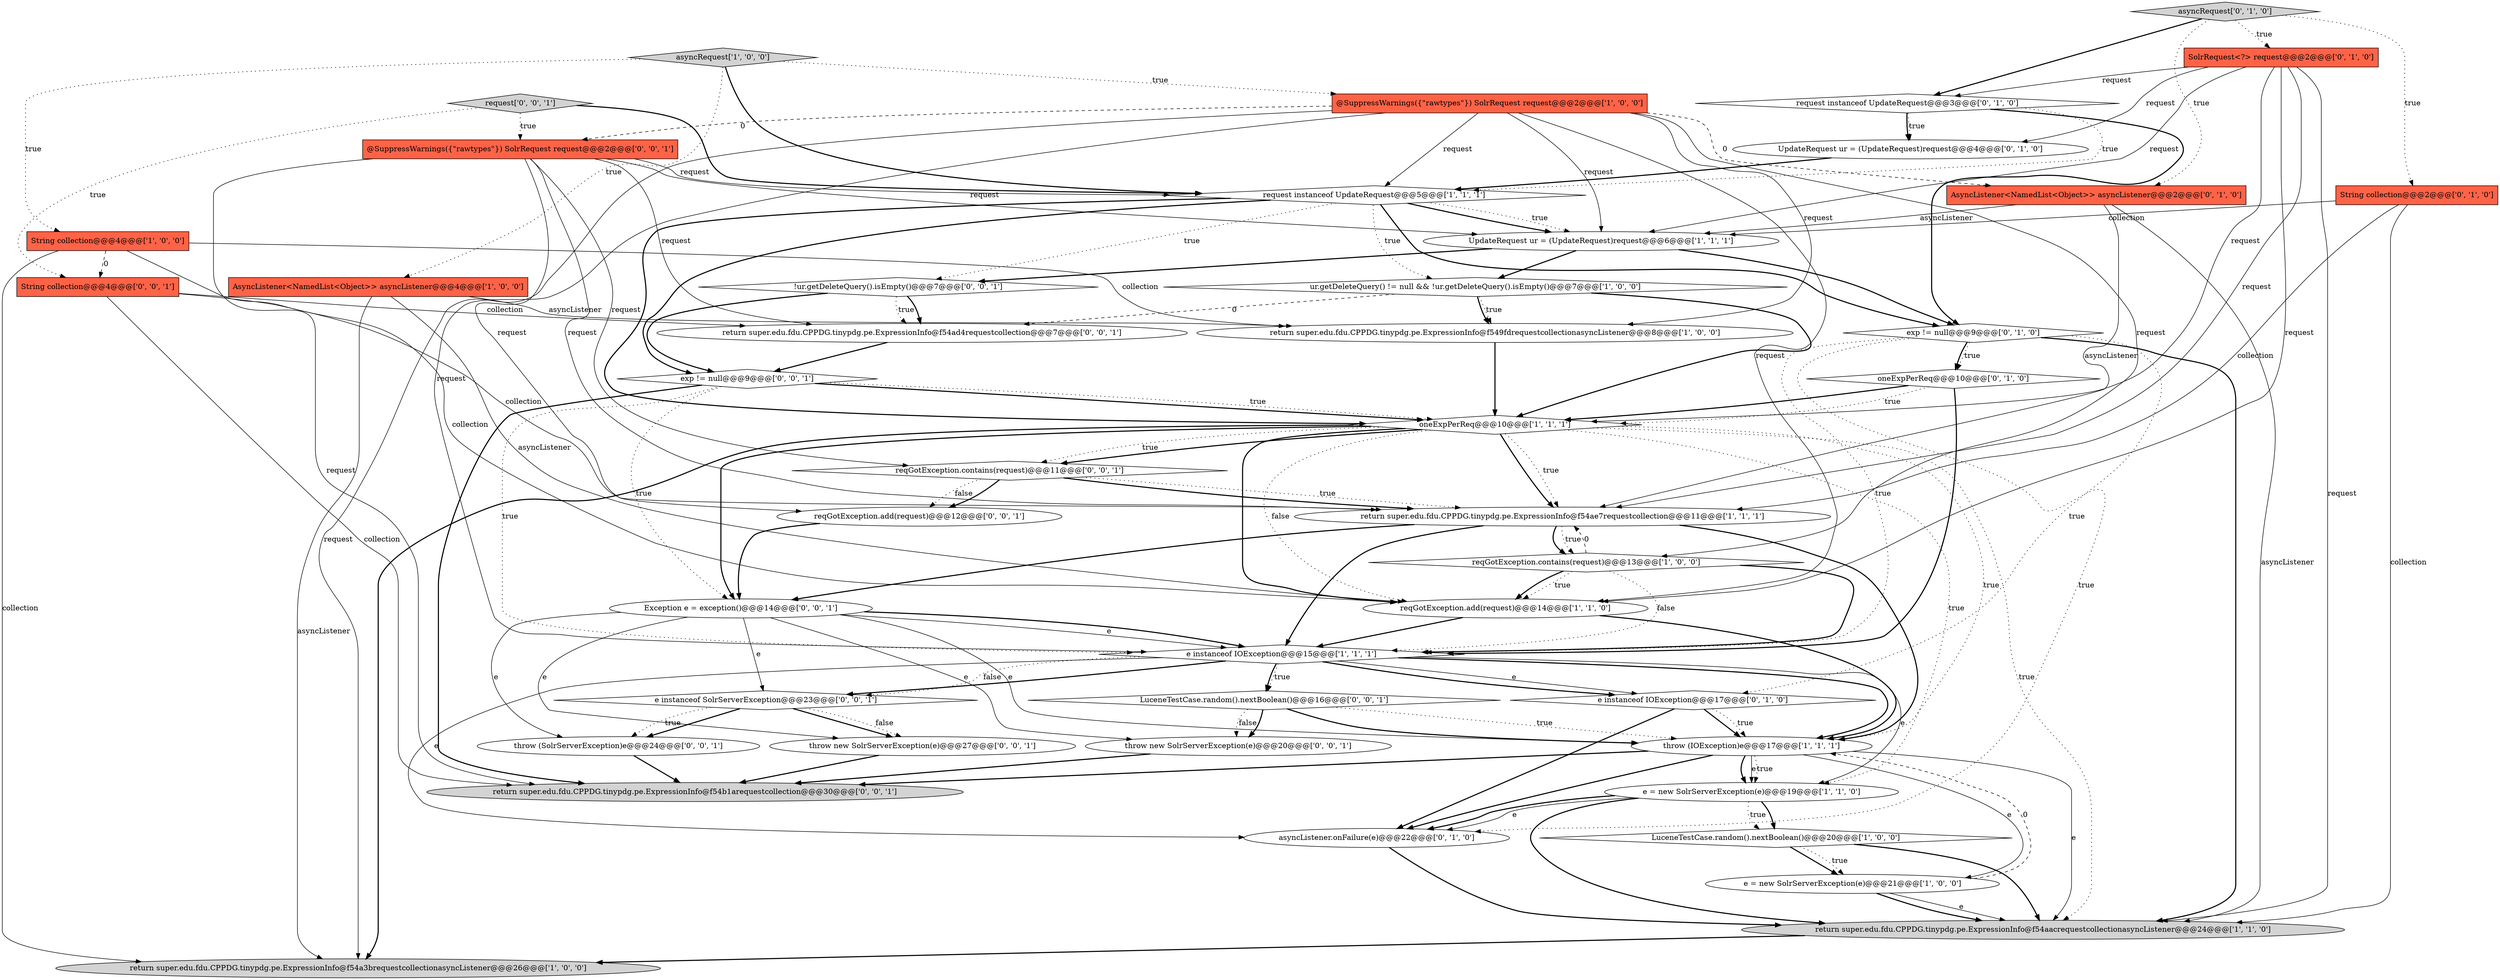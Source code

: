 digraph {
7 [style = filled, label = "oneExpPerReq@@@10@@@['1', '1', '1']", fillcolor = white, shape = diamond image = "AAA0AAABBB1BBB"];
27 [style = filled, label = "asyncListener.onFailure(e)@@@22@@@['0', '1', '0']", fillcolor = white, shape = ellipse image = "AAA0AAABBB2BBB"];
19 [style = filled, label = "String collection@@@2@@@['0', '1', '0']", fillcolor = tomato, shape = box image = "AAA0AAABBB2BBB"];
18 [style = filled, label = "e instanceof IOException@@@15@@@['1', '1', '1']", fillcolor = white, shape = diamond image = "AAA0AAABBB1BBB"];
31 [style = filled, label = "Exception e = exception()@@@14@@@['0', '0', '1']", fillcolor = white, shape = ellipse image = "AAA0AAABBB3BBB"];
28 [style = filled, label = "oneExpPerReq@@@10@@@['0', '1', '0']", fillcolor = white, shape = diamond image = "AAA0AAABBB2BBB"];
38 [style = filled, label = "reqGotException.add(request)@@@12@@@['0', '0', '1']", fillcolor = white, shape = ellipse image = "AAA0AAABBB3BBB"];
15 [style = filled, label = "return super.edu.fdu.CPPDG.tinypdg.pe.ExpressionInfo@f54a3brequestcollectionasyncListener@@@26@@@['1', '0', '0']", fillcolor = lightgray, shape = ellipse image = "AAA0AAABBB1BBB"];
0 [style = filled, label = "LuceneTestCase.random().nextBoolean()@@@20@@@['1', '0', '0']", fillcolor = white, shape = diamond image = "AAA0AAABBB1BBB"];
30 [style = filled, label = "throw new SolrServerException(e)@@@20@@@['0', '0', '1']", fillcolor = white, shape = ellipse image = "AAA0AAABBB3BBB"];
12 [style = filled, label = "asyncRequest['1', '0', '0']", fillcolor = lightgray, shape = diamond image = "AAA0AAABBB1BBB"];
39 [style = filled, label = "@SuppressWarnings({\"rawtypes\"}) SolrRequest request@@@2@@@['0', '0', '1']", fillcolor = tomato, shape = box image = "AAA0AAABBB3BBB"];
17 [style = filled, label = "UpdateRequest ur = (UpdateRequest)request@@@6@@@['1', '1', '1']", fillcolor = white, shape = ellipse image = "AAA0AAABBB1BBB"];
14 [style = filled, label = "reqGotException.add(request)@@@14@@@['1', '1', '0']", fillcolor = white, shape = ellipse image = "AAA0AAABBB1BBB"];
11 [style = filled, label = "return super.edu.fdu.CPPDG.tinypdg.pe.ExpressionInfo@f54ae7requestcollection@@@11@@@['1', '1', '1']", fillcolor = white, shape = ellipse image = "AAA0AAABBB1BBB"];
24 [style = filled, label = "e instanceof IOException@@@17@@@['0', '1', '0']", fillcolor = white, shape = diamond image = "AAA0AAABBB2BBB"];
8 [style = filled, label = "e = new SolrServerException(e)@@@21@@@['1', '0', '0']", fillcolor = white, shape = ellipse image = "AAA0AAABBB1BBB"];
32 [style = filled, label = "reqGotException.contains(request)@@@11@@@['0', '0', '1']", fillcolor = white, shape = diamond image = "AAA0AAABBB3BBB"];
1 [style = filled, label = "throw (IOException)e@@@17@@@['1', '1', '1']", fillcolor = white, shape = ellipse image = "AAA0AAABBB1BBB"];
40 [style = filled, label = "return super.edu.fdu.CPPDG.tinypdg.pe.ExpressionInfo@f54b1arequestcollection@@@30@@@['0', '0', '1']", fillcolor = lightgray, shape = ellipse image = "AAA0AAABBB3BBB"];
21 [style = filled, label = "request instanceof UpdateRequest@@@3@@@['0', '1', '0']", fillcolor = white, shape = diamond image = "AAA0AAABBB2BBB"];
29 [style = filled, label = "!ur.getDeleteQuery().isEmpty()@@@7@@@['0', '0', '1']", fillcolor = white, shape = diamond image = "AAA0AAABBB3BBB"];
9 [style = filled, label = "AsyncListener<NamedList<Object>> asyncListener@@@4@@@['1', '0', '0']", fillcolor = tomato, shape = box image = "AAA0AAABBB1BBB"];
6 [style = filled, label = "ur.getDeleteQuery() != null && !ur.getDeleteQuery().isEmpty()@@@7@@@['1', '0', '0']", fillcolor = white, shape = diamond image = "AAA0AAABBB1BBB"];
34 [style = filled, label = "throw new SolrServerException(e)@@@27@@@['0', '0', '1']", fillcolor = white, shape = ellipse image = "AAA0AAABBB3BBB"];
2 [style = filled, label = "return super.edu.fdu.CPPDG.tinypdg.pe.ExpressionInfo@f54aacrequestcollectionasyncListener@@@24@@@['1', '1', '0']", fillcolor = lightgray, shape = ellipse image = "AAA0AAABBB1BBB"];
25 [style = filled, label = "UpdateRequest ur = (UpdateRequest)request@@@4@@@['0', '1', '0']", fillcolor = white, shape = ellipse image = "AAA0AAABBB2BBB"];
22 [style = filled, label = "exp != null@@@9@@@['0', '1', '0']", fillcolor = white, shape = diamond image = "AAA0AAABBB2BBB"];
4 [style = filled, label = "@SuppressWarnings({\"rawtypes\"}) SolrRequest request@@@2@@@['1', '0', '0']", fillcolor = tomato, shape = box image = "AAA1AAABBB1BBB"];
33 [style = filled, label = "throw (SolrServerException)e@@@24@@@['0', '0', '1']", fillcolor = white, shape = ellipse image = "AAA0AAABBB3BBB"];
41 [style = filled, label = "return super.edu.fdu.CPPDG.tinypdg.pe.ExpressionInfo@f54ad4requestcollection@@@7@@@['0', '0', '1']", fillcolor = white, shape = ellipse image = "AAA0AAABBB3BBB"];
37 [style = filled, label = "String collection@@@4@@@['0', '0', '1']", fillcolor = tomato, shape = box image = "AAA0AAABBB3BBB"];
20 [style = filled, label = "SolrRequest<?> request@@@2@@@['0', '1', '0']", fillcolor = tomato, shape = box image = "AAA0AAABBB2BBB"];
16 [style = filled, label = "reqGotException.contains(request)@@@13@@@['1', '0', '0']", fillcolor = white, shape = diamond image = "AAA0AAABBB1BBB"];
13 [style = filled, label = "return super.edu.fdu.CPPDG.tinypdg.pe.ExpressionInfo@f549fdrequestcollectionasyncListener@@@8@@@['1', '0', '0']", fillcolor = white, shape = ellipse image = "AAA0AAABBB1BBB"];
35 [style = filled, label = "exp != null@@@9@@@['0', '0', '1']", fillcolor = white, shape = diamond image = "AAA0AAABBB3BBB"];
36 [style = filled, label = "request['0', '0', '1']", fillcolor = lightgray, shape = diamond image = "AAA0AAABBB3BBB"];
10 [style = filled, label = "String collection@@@4@@@['1', '0', '0']", fillcolor = tomato, shape = box image = "AAA1AAABBB1BBB"];
42 [style = filled, label = "LuceneTestCase.random().nextBoolean()@@@16@@@['0', '0', '1']", fillcolor = white, shape = diamond image = "AAA0AAABBB3BBB"];
43 [style = filled, label = "e instanceof SolrServerException@@@23@@@['0', '0', '1']", fillcolor = white, shape = diamond image = "AAA0AAABBB3BBB"];
3 [style = filled, label = "request instanceof UpdateRequest@@@5@@@['1', '1', '1']", fillcolor = white, shape = diamond image = "AAA0AAABBB1BBB"];
5 [style = filled, label = "e = new SolrServerException(e)@@@19@@@['1', '1', '0']", fillcolor = white, shape = ellipse image = "AAA0AAABBB1BBB"];
26 [style = filled, label = "asyncRequest['0', '1', '0']", fillcolor = lightgray, shape = diamond image = "AAA0AAABBB2BBB"];
23 [style = filled, label = "AsyncListener<NamedList<Object>> asyncListener@@@2@@@['0', '1', '0']", fillcolor = tomato, shape = box image = "AAA1AAABBB2BBB"];
1->5 [style = bold, label=""];
7->32 [style = bold, label=""];
32->38 [style = dotted, label="false"];
10->14 [style = solid, label="collection"];
18->42 [style = dotted, label="true"];
10->15 [style = solid, label="collection"];
1->27 [style = bold, label=""];
32->11 [style = dotted, label="true"];
4->14 [style = solid, label="request"];
26->19 [style = dotted, label="true"];
31->1 [style = solid, label="e"];
7->31 [style = bold, label=""];
38->31 [style = bold, label=""];
23->17 [style = solid, label="asyncListener"];
4->39 [style = dashed, label="0"];
3->6 [style = dotted, label="true"];
20->7 [style = solid, label="request"];
39->38 [style = solid, label="request"];
39->3 [style = solid, label="request"];
7->14 [style = bold, label=""];
3->35 [style = bold, label=""];
4->16 [style = solid, label="request"];
36->39 [style = dotted, label="true"];
19->2 [style = solid, label="collection"];
5->0 [style = bold, label=""];
7->14 [style = dotted, label="false"];
4->17 [style = solid, label="request"];
6->41 [style = dashed, label="0"];
28->7 [style = dotted, label="true"];
2->15 [style = bold, label=""];
0->8 [style = bold, label=""];
16->14 [style = bold, label=""];
30->40 [style = bold, label=""];
42->1 [style = bold, label=""];
39->40 [style = solid, label="request"];
7->1 [style = dotted, label="true"];
32->11 [style = bold, label=""];
4->23 [style = dashed, label="0"];
24->27 [style = bold, label=""];
27->2 [style = bold, label=""];
35->7 [style = bold, label=""];
11->16 [style = bold, label=""];
18->43 [style = dotted, label="false"];
7->11 [style = bold, label=""];
28->18 [style = bold, label=""];
3->29 [style = dotted, label="true"];
6->13 [style = dotted, label="true"];
25->3 [style = bold, label=""];
26->20 [style = dotted, label="true"];
26->23 [style = dotted, label="true"];
22->24 [style = dotted, label="true"];
21->25 [style = bold, label=""];
29->41 [style = dotted, label="true"];
11->18 [style = bold, label=""];
0->8 [style = dotted, label="true"];
18->24 [style = solid, label="e"];
35->40 [style = bold, label=""];
4->3 [style = solid, label="request"];
9->14 [style = solid, label="asyncListener"];
12->10 [style = dotted, label="true"];
18->1 [style = bold, label=""];
3->7 [style = bold, label=""];
21->22 [style = bold, label=""];
16->14 [style = dotted, label="true"];
11->16 [style = dotted, label="true"];
43->33 [style = bold, label=""];
14->18 [style = bold, label=""];
3->17 [style = dotted, label="true"];
12->4 [style = dotted, label="true"];
39->41 [style = solid, label="request"];
39->11 [style = solid, label="request"];
37->41 [style = solid, label="collection"];
31->30 [style = solid, label="e"];
1->8 [style = solid, label="e"];
35->18 [style = dotted, label="true"];
6->7 [style = bold, label=""];
29->35 [style = bold, label=""];
43->34 [style = bold, label=""];
7->32 [style = dotted, label="true"];
10->13 [style = solid, label="collection"];
20->14 [style = solid, label="request"];
1->2 [style = solid, label="e"];
7->2 [style = dotted, label="true"];
18->24 [style = bold, label=""];
16->18 [style = bold, label=""];
37->40 [style = solid, label="collection"];
22->18 [style = dotted, label="true"];
20->17 [style = solid, label="request"];
22->2 [style = bold, label=""];
34->40 [style = bold, label=""];
35->7 [style = dotted, label="true"];
4->18 [style = solid, label="request"];
17->6 [style = bold, label=""];
20->11 [style = solid, label="request"];
16->18 [style = dotted, label="false"];
23->11 [style = solid, label="asyncListener"];
22->28 [style = bold, label=""];
31->18 [style = solid, label="e"];
5->0 [style = dotted, label="true"];
35->31 [style = dotted, label="true"];
36->37 [style = dotted, label="true"];
7->5 [style = dotted, label="true"];
26->21 [style = bold, label=""];
43->34 [style = dotted, label="false"];
21->25 [style = dotted, label="true"];
18->5 [style = solid, label="e"];
11->31 [style = bold, label=""];
16->11 [style = dashed, label="0"];
42->1 [style = dotted, label="true"];
7->11 [style = dotted, label="true"];
8->2 [style = solid, label="e"];
39->32 [style = solid, label="request"];
8->2 [style = bold, label=""];
37->11 [style = solid, label="collection"];
6->13 [style = bold, label=""];
22->27 [style = dotted, label="true"];
43->33 [style = dotted, label="true"];
21->3 [style = dotted, label="true"];
3->17 [style = bold, label=""];
7->15 [style = bold, label=""];
12->3 [style = bold, label=""];
20->2 [style = solid, label="request"];
1->5 [style = solid, label="e"];
31->34 [style = solid, label="e"];
20->21 [style = solid, label="request"];
24->1 [style = bold, label=""];
41->35 [style = bold, label=""];
24->1 [style = dotted, label="true"];
11->1 [style = bold, label=""];
1->40 [style = bold, label=""];
9->13 [style = solid, label="asyncListener"];
29->41 [style = bold, label=""];
42->30 [style = dotted, label="false"];
0->2 [style = bold, label=""];
28->7 [style = bold, label=""];
22->28 [style = dotted, label="true"];
9->15 [style = solid, label="asyncListener"];
31->18 [style = bold, label=""];
36->3 [style = bold, label=""];
17->22 [style = bold, label=""];
8->1 [style = dashed, label="0"];
3->22 [style = bold, label=""];
19->17 [style = solid, label="collection"];
14->1 [style = bold, label=""];
23->2 [style = solid, label="asyncListener"];
39->17 [style = solid, label="request"];
32->38 [style = bold, label=""];
31->33 [style = solid, label="e"];
5->2 [style = bold, label=""];
5->27 [style = solid, label="e"];
33->40 [style = bold, label=""];
18->43 [style = bold, label=""];
19->11 [style = solid, label="collection"];
42->30 [style = bold, label=""];
13->7 [style = bold, label=""];
20->25 [style = solid, label="request"];
18->27 [style = solid, label="e"];
10->37 [style = dashed, label="0"];
31->43 [style = solid, label="e"];
5->27 [style = bold, label=""];
17->29 [style = bold, label=""];
4->15 [style = solid, label="request"];
1->5 [style = dotted, label="true"];
12->9 [style = dotted, label="true"];
18->42 [style = bold, label=""];
4->13 [style = solid, label="request"];
}
